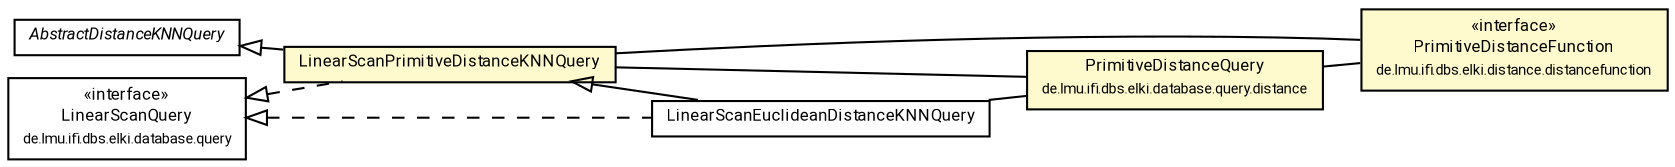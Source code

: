 #!/usr/local/bin/dot
#
# Class diagram 
# Generated by UMLGraph version R5_7_2-60-g0e99a6 (http://www.spinellis.gr/umlgraph/)
#

digraph G {
	graph [fontnames="svg"]
	edge [fontname="Roboto",fontsize=7,labelfontname="Roboto",labelfontsize=7,color="black"];
	node [fontname="Roboto",fontcolor="black",fontsize=8,shape=plaintext,margin=0,width=0,height=0];
	nodesep=0.15;
	ranksep=0.25;
	rankdir=LR;
	// de.lmu.ifi.dbs.elki.distance.distancefunction.PrimitiveDistanceFunction<O>
	c6382218 [label=<<table title="de.lmu.ifi.dbs.elki.distance.distancefunction.PrimitiveDistanceFunction" border="0" cellborder="1" cellspacing="0" cellpadding="2" bgcolor="LemonChiffon" href="../../../distance/distancefunction/PrimitiveDistanceFunction.html" target="_parent">
		<tr><td><table border="0" cellspacing="0" cellpadding="1">
		<tr><td align="center" balign="center"> &#171;interface&#187; </td></tr>
		<tr><td align="center" balign="center"> <font face="Roboto">PrimitiveDistanceFunction</font> </td></tr>
		<tr><td align="center" balign="center"> <font face="Roboto" point-size="7.0">de.lmu.ifi.dbs.elki.distance.distancefunction</font> </td></tr>
		</table></td></tr>
		</table>>, URL="../../../distance/distancefunction/PrimitiveDistanceFunction.html"];
	// de.lmu.ifi.dbs.elki.database.query.distance.PrimitiveDistanceQuery<O>
	c6382238 [label=<<table title="de.lmu.ifi.dbs.elki.database.query.distance.PrimitiveDistanceQuery" border="0" cellborder="1" cellspacing="0" cellpadding="2" bgcolor="LemonChiffon" href="../distance/PrimitiveDistanceQuery.html" target="_parent">
		<tr><td><table border="0" cellspacing="0" cellpadding="1">
		<tr><td align="center" balign="center"> <font face="Roboto">PrimitiveDistanceQuery</font> </td></tr>
		<tr><td align="center" balign="center"> <font face="Roboto" point-size="7.0">de.lmu.ifi.dbs.elki.database.query.distance</font> </td></tr>
		</table></td></tr>
		</table>>, URL="../distance/PrimitiveDistanceQuery.html"];
	// de.lmu.ifi.dbs.elki.database.query.knn.LinearScanPrimitiveDistanceKNNQuery<O>
	c6383310 [label=<<table title="de.lmu.ifi.dbs.elki.database.query.knn.LinearScanPrimitiveDistanceKNNQuery" border="0" cellborder="1" cellspacing="0" cellpadding="2" bgcolor="lemonChiffon" href="LinearScanPrimitiveDistanceKNNQuery.html" target="_parent">
		<tr><td><table border="0" cellspacing="0" cellpadding="1">
		<tr><td align="center" balign="center"> <font face="Roboto">LinearScanPrimitiveDistanceKNNQuery</font> </td></tr>
		</table></td></tr>
		</table>>, URL="LinearScanPrimitiveDistanceKNNQuery.html"];
	// de.lmu.ifi.dbs.elki.database.query.knn.LinearScanEuclideanDistanceKNNQuery<O extends de.lmu.ifi.dbs.elki.data.NumberVector>
	c6383312 [label=<<table title="de.lmu.ifi.dbs.elki.database.query.knn.LinearScanEuclideanDistanceKNNQuery" border="0" cellborder="1" cellspacing="0" cellpadding="2" href="LinearScanEuclideanDistanceKNNQuery.html" target="_parent">
		<tr><td><table border="0" cellspacing="0" cellpadding="1">
		<tr><td align="center" balign="center"> <font face="Roboto">LinearScanEuclideanDistanceKNNQuery</font> </td></tr>
		</table></td></tr>
		</table>>, URL="LinearScanEuclideanDistanceKNNQuery.html"];
	// de.lmu.ifi.dbs.elki.database.query.knn.AbstractDistanceKNNQuery<O>
	c6383313 [label=<<table title="de.lmu.ifi.dbs.elki.database.query.knn.AbstractDistanceKNNQuery" border="0" cellborder="1" cellspacing="0" cellpadding="2" href="AbstractDistanceKNNQuery.html" target="_parent">
		<tr><td><table border="0" cellspacing="0" cellpadding="1">
		<tr><td align="center" balign="center"> <font face="Roboto"><i>AbstractDistanceKNNQuery</i></font> </td></tr>
		</table></td></tr>
		</table>>, URL="AbstractDistanceKNNQuery.html"];
	// de.lmu.ifi.dbs.elki.database.query.LinearScanQuery
	c6383314 [label=<<table title="de.lmu.ifi.dbs.elki.database.query.LinearScanQuery" border="0" cellborder="1" cellspacing="0" cellpadding="2" href="../LinearScanQuery.html" target="_parent">
		<tr><td><table border="0" cellspacing="0" cellpadding="1">
		<tr><td align="center" balign="center"> &#171;interface&#187; </td></tr>
		<tr><td align="center" balign="center"> <font face="Roboto">LinearScanQuery</font> </td></tr>
		<tr><td align="center" balign="center"> <font face="Roboto" point-size="7.0">de.lmu.ifi.dbs.elki.database.query</font> </td></tr>
		</table></td></tr>
		</table>>, URL="../LinearScanQuery.html"];
	// de.lmu.ifi.dbs.elki.database.query.distance.PrimitiveDistanceQuery<O> assoc de.lmu.ifi.dbs.elki.distance.distancefunction.PrimitiveDistanceFunction<O>
	c6382238 -> c6382218 [arrowhead=none,weight=2];
	// de.lmu.ifi.dbs.elki.database.query.knn.LinearScanPrimitiveDistanceKNNQuery<O> extends de.lmu.ifi.dbs.elki.database.query.knn.AbstractDistanceKNNQuery<O>
	c6383313 -> c6383310 [arrowtail=empty,dir=back,weight=10];
	// de.lmu.ifi.dbs.elki.database.query.knn.LinearScanPrimitiveDistanceKNNQuery<O> implements de.lmu.ifi.dbs.elki.database.query.LinearScanQuery
	c6383314 -> c6383310 [arrowtail=empty,style=dashed,dir=back,weight=9];
	// de.lmu.ifi.dbs.elki.database.query.knn.LinearScanPrimitiveDistanceKNNQuery<O> assoc de.lmu.ifi.dbs.elki.database.query.distance.PrimitiveDistanceQuery<O>
	c6383310 -> c6382238 [arrowhead=none,weight=2];
	// de.lmu.ifi.dbs.elki.database.query.knn.LinearScanPrimitiveDistanceKNNQuery<O> assoc de.lmu.ifi.dbs.elki.distance.distancefunction.PrimitiveDistanceFunction<O>
	c6383310 -> c6382218 [arrowhead=none,weight=2];
	// de.lmu.ifi.dbs.elki.database.query.knn.LinearScanEuclideanDistanceKNNQuery<O extends de.lmu.ifi.dbs.elki.data.NumberVector> extends de.lmu.ifi.dbs.elki.database.query.knn.LinearScanPrimitiveDistanceKNNQuery<O>
	c6383310 -> c6383312 [arrowtail=empty,dir=back,weight=10];
	// de.lmu.ifi.dbs.elki.database.query.knn.LinearScanEuclideanDistanceKNNQuery<O extends de.lmu.ifi.dbs.elki.data.NumberVector> implements de.lmu.ifi.dbs.elki.database.query.LinearScanQuery
	c6383314 -> c6383312 [arrowtail=empty,style=dashed,dir=back,weight=9];
	// de.lmu.ifi.dbs.elki.database.query.knn.LinearScanEuclideanDistanceKNNQuery<O extends de.lmu.ifi.dbs.elki.data.NumberVector> assoc de.lmu.ifi.dbs.elki.database.query.distance.PrimitiveDistanceQuery<O>
	c6383312 -> c6382238 [arrowhead=none,weight=2];
}

